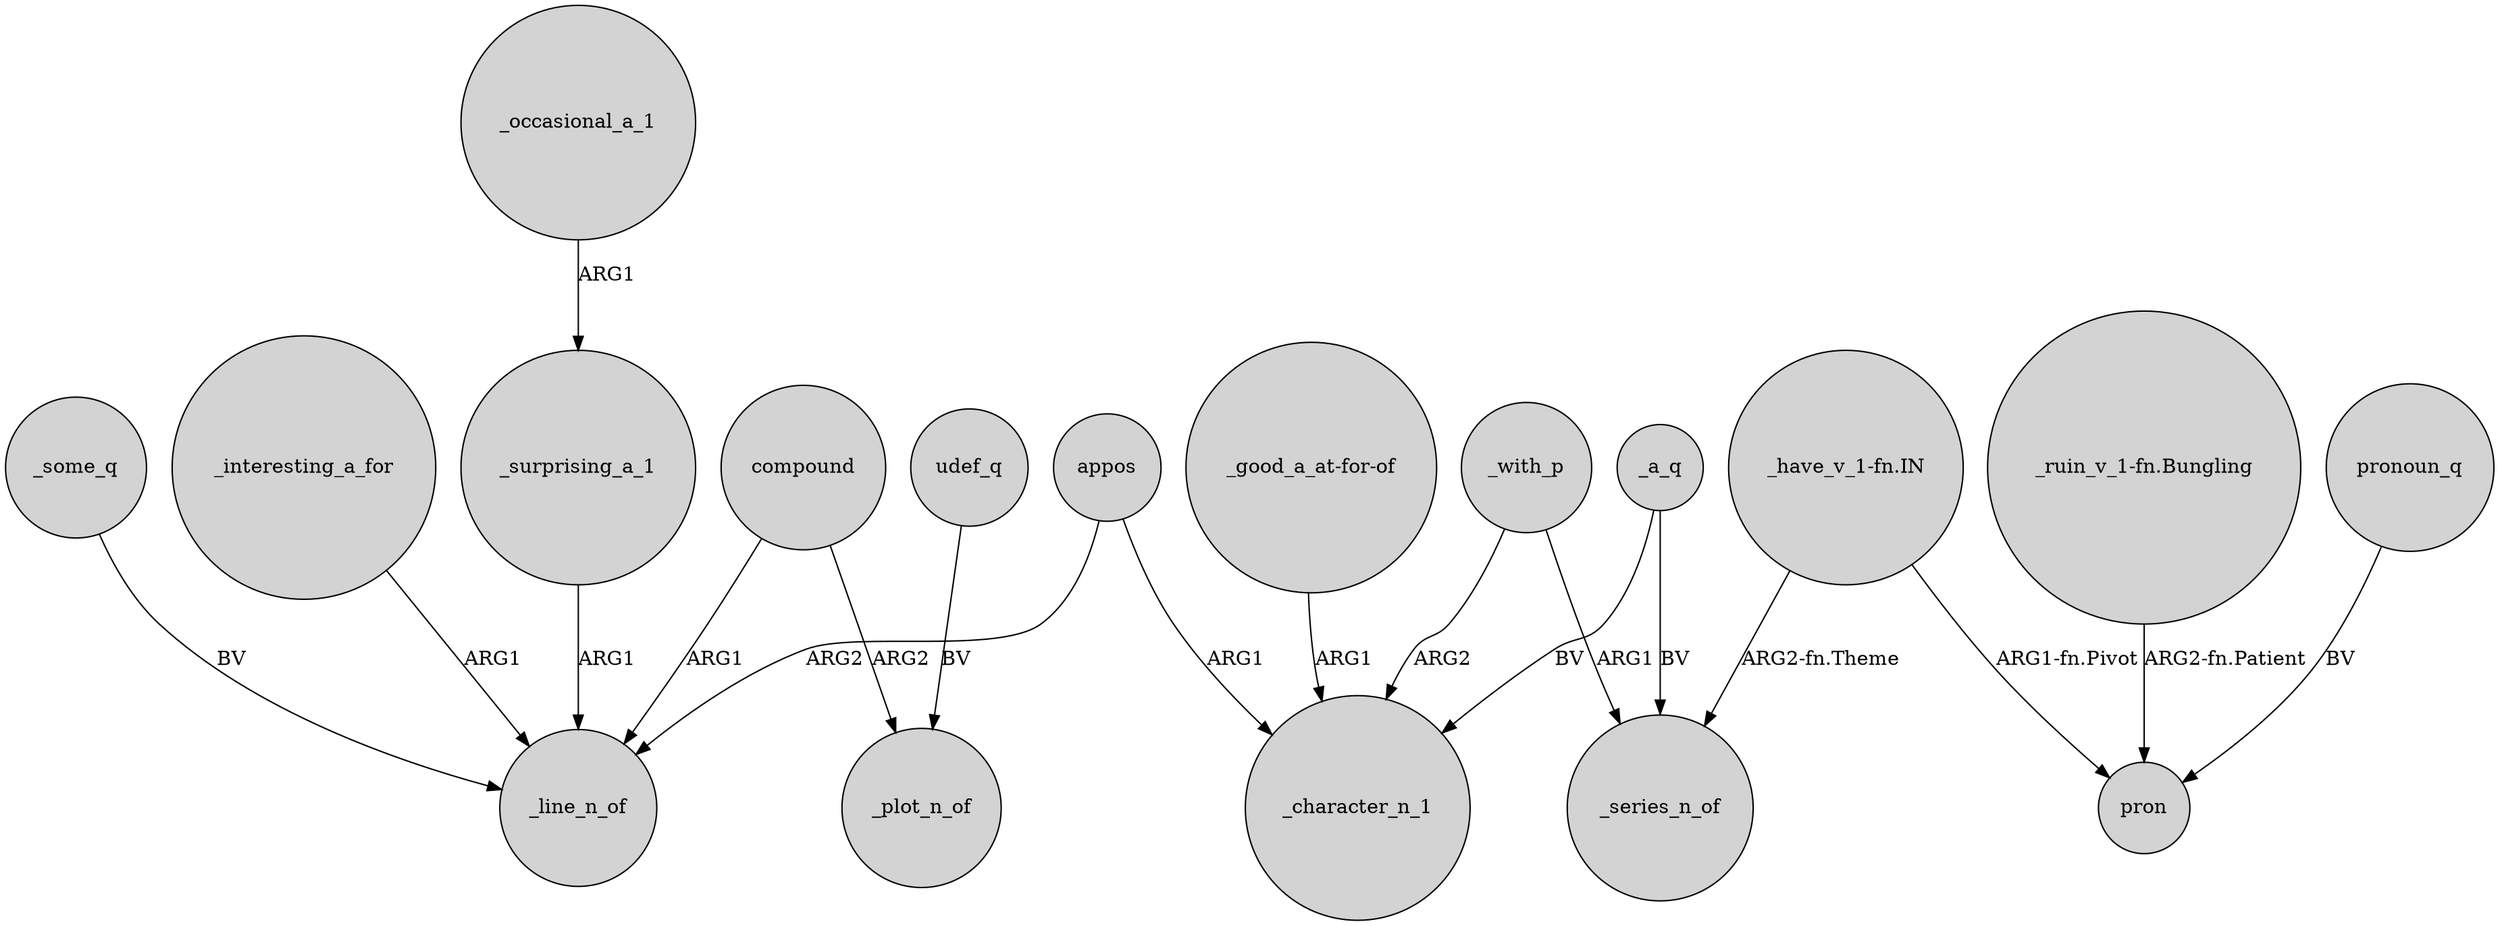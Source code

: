 digraph {
	node [shape=circle style=filled]
	_occasional_a_1 -> _surprising_a_1 [label=ARG1]
	"_have_v_1-fn.IN" -> _series_n_of [label="ARG2-fn.Theme"]
	compound -> _line_n_of [label=ARG1]
	appos -> _line_n_of [label=ARG2]
	compound -> _plot_n_of [label=ARG2]
	_with_p -> _character_n_1 [label=ARG2]
	_interesting_a_for -> _line_n_of [label=ARG1]
	_a_q -> _series_n_of [label=BV]
	_a_q -> _character_n_1 [label=BV]
	"_have_v_1-fn.IN" -> pron [label="ARG1-fn.Pivot"]
	_surprising_a_1 -> _line_n_of [label=ARG1]
	udef_q -> _plot_n_of [label=BV]
	"_ruin_v_1-fn.Bungling" -> pron [label="ARG2-fn.Patient"]
	_some_q -> _line_n_of [label=BV]
	appos -> _character_n_1 [label=ARG1]
	"_good_a_at-for-of" -> _character_n_1 [label=ARG1]
	_with_p -> _series_n_of [label=ARG1]
	pronoun_q -> pron [label=BV]
}
